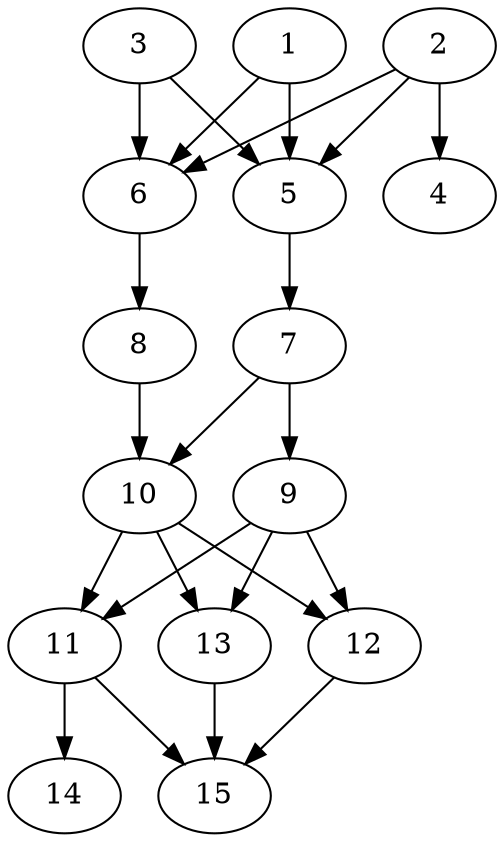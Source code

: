 // DAG automatically generated by daggen at Thu Oct  3 13:59:27 2019
// ./daggen --dot -n 15 --ccr 0.4 --fat 0.5 --regular 0.7 --density 0.9 --mindata 5242880 --maxdata 52428800 
digraph G {
  1 [size="56404480", alpha="0.14", expect_size="22561792"] 
  1 -> 5 [size ="22561792"]
  1 -> 6 [size ="22561792"]
  2 [size="48896000", alpha="0.19", expect_size="19558400"] 
  2 -> 4 [size ="19558400"]
  2 -> 5 [size ="19558400"]
  2 -> 6 [size ="19558400"]
  3 [size="40015360", alpha="0.14", expect_size="16006144"] 
  3 -> 5 [size ="16006144"]
  3 -> 6 [size ="16006144"]
  4 [size="76193280", alpha="0.09", expect_size="30477312"] 
  5 [size="36352000", alpha="0.17", expect_size="14540800"] 
  5 -> 7 [size ="14540800"]
  6 [size="68195840", alpha="0.17", expect_size="27278336"] 
  6 -> 8 [size ="27278336"]
  7 [size="87897600", alpha="0.19", expect_size="35159040"] 
  7 -> 9 [size ="35159040"]
  7 -> 10 [size ="35159040"]
  8 [size="118584320", alpha="0.16", expect_size="47433728"] 
  8 -> 10 [size ="47433728"]
  9 [size="107712000", alpha="0.13", expect_size="43084800"] 
  9 -> 11 [size ="43084800"]
  9 -> 12 [size ="43084800"]
  9 -> 13 [size ="43084800"]
  10 [size="13565440", alpha="0.10", expect_size="5426176"] 
  10 -> 11 [size ="5426176"]
  10 -> 12 [size ="5426176"]
  10 -> 13 [size ="5426176"]
  11 [size="118912000", alpha="0.10", expect_size="47564800"] 
  11 -> 14 [size ="47564800"]
  11 -> 15 [size ="47564800"]
  12 [size="81551360", alpha="0.15", expect_size="32620544"] 
  12 -> 15 [size ="32620544"]
  13 [size="75581440", alpha="0.14", expect_size="30232576"] 
  13 -> 15 [size ="30232576"]
  14 [size="38556160", alpha="0.04", expect_size="15422464"] 
  15 [size="93342720", alpha="0.19", expect_size="37337088"] 
}
